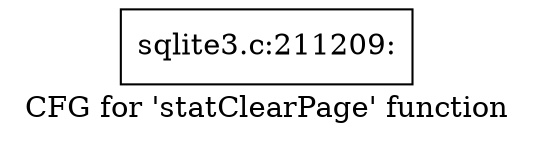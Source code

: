 digraph "CFG for 'statClearPage' function" {
	label="CFG for 'statClearPage' function";

	Node0x55c0f6f3a0c0 [shape=record,label="{sqlite3.c:211209:}"];
}
